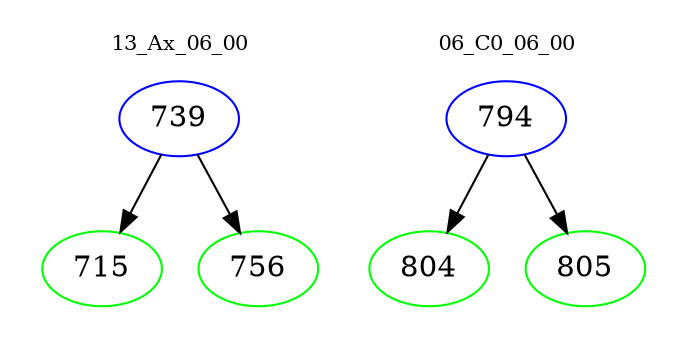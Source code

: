 digraph{
subgraph cluster_0 {
color = white
label = "13_Ax_06_00";
fontsize=10;
T0_739 [label="739", color="blue"]
T0_739 -> T0_715 [color="black"]
T0_715 [label="715", color="green"]
T0_739 -> T0_756 [color="black"]
T0_756 [label="756", color="green"]
}
subgraph cluster_1 {
color = white
label = "06_C0_06_00";
fontsize=10;
T1_794 [label="794", color="blue"]
T1_794 -> T1_804 [color="black"]
T1_804 [label="804", color="green"]
T1_794 -> T1_805 [color="black"]
T1_805 [label="805", color="green"]
}
}
